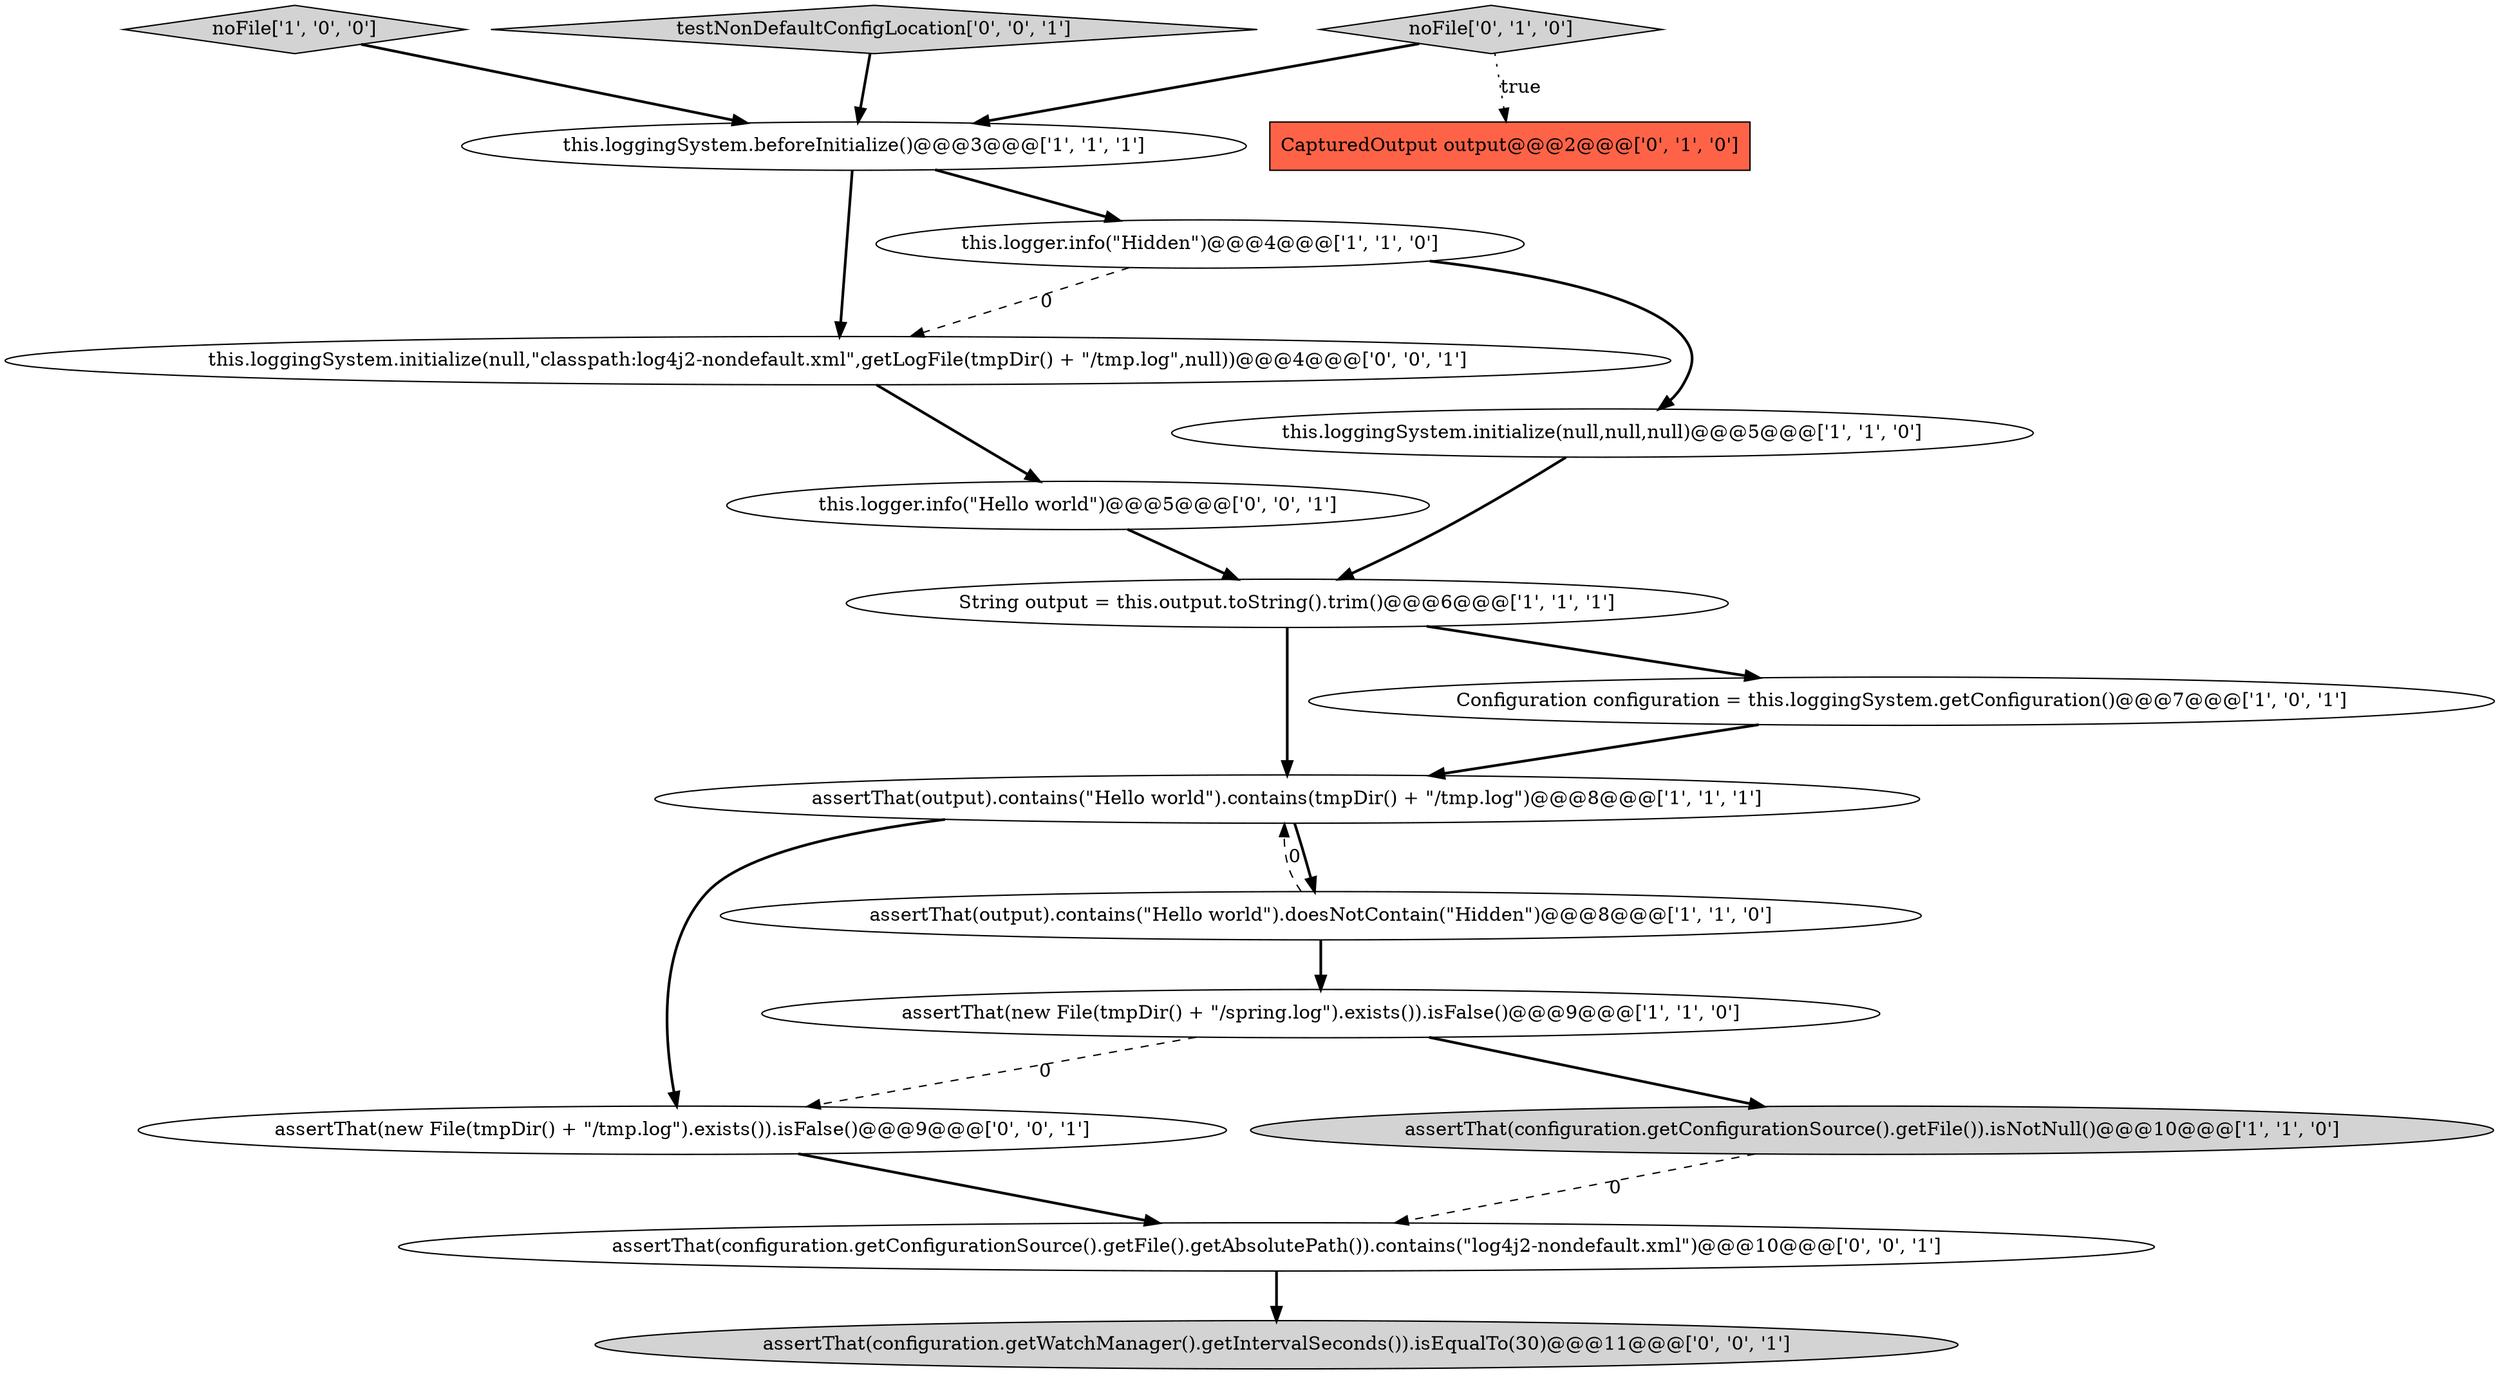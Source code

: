 digraph {
2 [style = filled, label = "this.loggingSystem.beforeInitialize()@@@3@@@['1', '1', '1']", fillcolor = white, shape = ellipse image = "AAA0AAABBB1BBB"];
1 [style = filled, label = "assertThat(output).contains(\"Hello world\").contains(tmpDir() + \"/tmp.log\")@@@8@@@['1', '1', '1']", fillcolor = white, shape = ellipse image = "AAA0AAABBB1BBB"];
16 [style = filled, label = "assertThat(configuration.getConfigurationSource().getFile().getAbsolutePath()).contains(\"log4j2-nondefault.xml\")@@@10@@@['0', '0', '1']", fillcolor = white, shape = ellipse image = "AAA0AAABBB3BBB"];
6 [style = filled, label = "noFile['1', '0', '0']", fillcolor = lightgray, shape = diamond image = "AAA0AAABBB1BBB"];
13 [style = filled, label = "assertThat(configuration.getWatchManager().getIntervalSeconds()).isEqualTo(30)@@@11@@@['0', '0', '1']", fillcolor = lightgray, shape = ellipse image = "AAA0AAABBB3BBB"];
5 [style = filled, label = "this.loggingSystem.initialize(null,null,null)@@@5@@@['1', '1', '0']", fillcolor = white, shape = ellipse image = "AAA0AAABBB1BBB"];
11 [style = filled, label = "noFile['0', '1', '0']", fillcolor = lightgray, shape = diamond image = "AAA0AAABBB2BBB"];
8 [style = filled, label = "String output = this.output.toString().trim()@@@6@@@['1', '1', '1']", fillcolor = white, shape = ellipse image = "AAA0AAABBB1BBB"];
9 [style = filled, label = "assertThat(new File(tmpDir() + \"/spring.log\").exists()).isFalse()@@@9@@@['1', '1', '0']", fillcolor = white, shape = ellipse image = "AAA0AAABBB1BBB"];
0 [style = filled, label = "assertThat(configuration.getConfigurationSource().getFile()).isNotNull()@@@10@@@['1', '1', '0']", fillcolor = lightgray, shape = ellipse image = "AAA0AAABBB1BBB"];
10 [style = filled, label = "CapturedOutput output@@@2@@@['0', '1', '0']", fillcolor = tomato, shape = box image = "AAA1AAABBB2BBB"];
3 [style = filled, label = "Configuration configuration = this.loggingSystem.getConfiguration()@@@7@@@['1', '0', '1']", fillcolor = white, shape = ellipse image = "AAA0AAABBB1BBB"];
12 [style = filled, label = "testNonDefaultConfigLocation['0', '0', '1']", fillcolor = lightgray, shape = diamond image = "AAA0AAABBB3BBB"];
14 [style = filled, label = "this.loggingSystem.initialize(null,\"classpath:log4j2-nondefault.xml\",getLogFile(tmpDir() + \"/tmp.log\",null))@@@4@@@['0', '0', '1']", fillcolor = white, shape = ellipse image = "AAA0AAABBB3BBB"];
17 [style = filled, label = "this.logger.info(\"Hello world\")@@@5@@@['0', '0', '1']", fillcolor = white, shape = ellipse image = "AAA0AAABBB3BBB"];
15 [style = filled, label = "assertThat(new File(tmpDir() + \"/tmp.log\").exists()).isFalse()@@@9@@@['0', '0', '1']", fillcolor = white, shape = ellipse image = "AAA0AAABBB3BBB"];
4 [style = filled, label = "this.logger.info(\"Hidden\")@@@4@@@['1', '1', '0']", fillcolor = white, shape = ellipse image = "AAA0AAABBB1BBB"];
7 [style = filled, label = "assertThat(output).contains(\"Hello world\").doesNotContain(\"Hidden\")@@@8@@@['1', '1', '0']", fillcolor = white, shape = ellipse image = "AAA0AAABBB1BBB"];
17->8 [style = bold, label=""];
5->8 [style = bold, label=""];
16->13 [style = bold, label=""];
9->0 [style = bold, label=""];
3->1 [style = bold, label=""];
7->1 [style = dashed, label="0"];
11->10 [style = dotted, label="true"];
1->15 [style = bold, label=""];
8->3 [style = bold, label=""];
0->16 [style = dashed, label="0"];
14->17 [style = bold, label=""];
15->16 [style = bold, label=""];
2->4 [style = bold, label=""];
1->7 [style = bold, label=""];
11->2 [style = bold, label=""];
6->2 [style = bold, label=""];
7->9 [style = bold, label=""];
8->1 [style = bold, label=""];
12->2 [style = bold, label=""];
2->14 [style = bold, label=""];
4->14 [style = dashed, label="0"];
4->5 [style = bold, label=""];
9->15 [style = dashed, label="0"];
}
